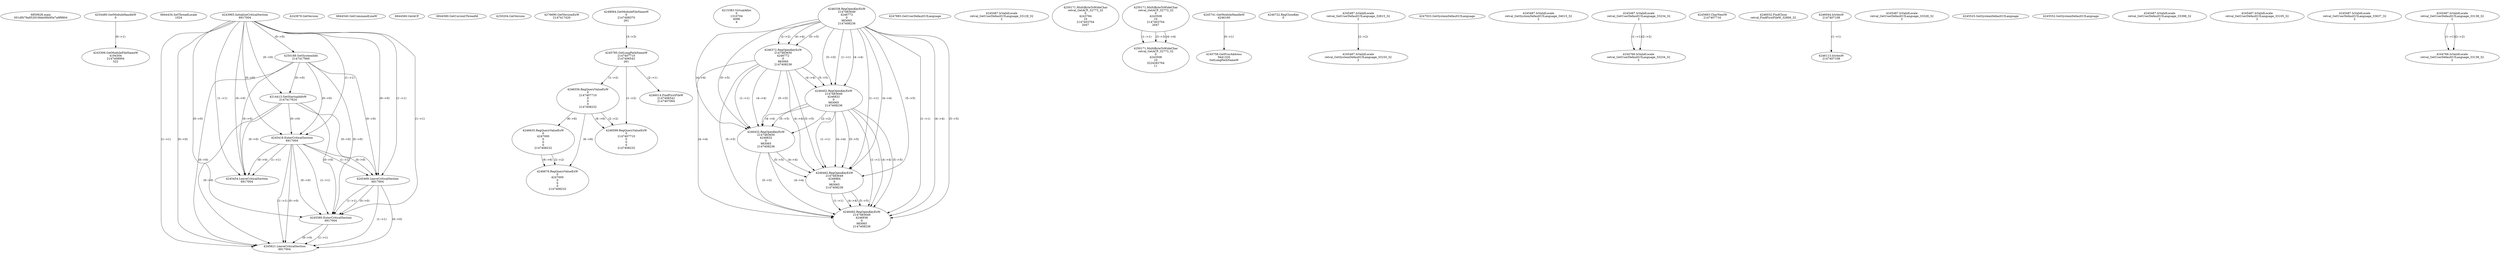 // Global SCDG with merge call
digraph {
	0 [label="6850628.main
001df479a85291fdde06b95e7a9f9804"]
	1 [label="4254480.GetModuleHandleW
0"]
	2 [label="6844434.SetThreadLocale
1024"]
	3 [label="4243965.InitializeCriticalSection
6917004"]
	4 [label="4243979.GetVersion
"]
	5 [label="4250188.GetSystemInfo
2147417660"]
	3 -> 5 [label="(0-->0)"]
	6 [label="6844540.GetCommandLineW
"]
	7 [label="4214413.GetStartupInfoW
2147417624"]
	3 -> 7 [label="(0-->0)"]
	5 -> 7 [label="(0-->0)"]
	8 [label="6844560.GetACP
"]
	9 [label="6844580.GetCurrentThreadId
"]
	10 [label="4250204.GetVersion
"]
	11 [label="4276690.GetVersionExW
2147417420"]
	12 [label="4243306.GetModuleFileNameW
4194304
2147408904
522"]
	1 -> 12 [label="(0-->1)"]
	13 [label="4248064.GetModuleFileNameW
0
2147408370
261"]
	14 [label="4215383.VirtualAlloc
0
1310704
4096
4"]
	15 [label="4246338.RegOpenKeyExW
2147483649
4246772
0
983065
2147408236"]
	16 [label="4246372.RegOpenKeyExW
2147483650
4246772
0
983065
2147408236"]
	15 -> 16 [label="(2-->2)"]
	15 -> 16 [label="(4-->4)"]
	15 -> 16 [label="(5-->5)"]
	17 [label="4246402.RegOpenKeyExW
2147483649
4246832
0
983065
2147408236"]
	15 -> 17 [label="(1-->1)"]
	15 -> 17 [label="(4-->4)"]
	16 -> 17 [label="(4-->4)"]
	15 -> 17 [label="(5-->5)"]
	16 -> 17 [label="(5-->5)"]
	18 [label="4246432.RegOpenKeyExW
2147483650
4246832
0
983065
2147408236"]
	16 -> 18 [label="(1-->1)"]
	17 -> 18 [label="(2-->2)"]
	15 -> 18 [label="(4-->4)"]
	16 -> 18 [label="(4-->4)"]
	17 -> 18 [label="(4-->4)"]
	15 -> 18 [label="(5-->5)"]
	16 -> 18 [label="(5-->5)"]
	17 -> 18 [label="(5-->5)"]
	19 [label="4246462.RegOpenKeyExW
2147483649
4246884
0
983065
2147408236"]
	15 -> 19 [label="(1-->1)"]
	17 -> 19 [label="(1-->1)"]
	15 -> 19 [label="(4-->4)"]
	16 -> 19 [label="(4-->4)"]
	17 -> 19 [label="(4-->4)"]
	18 -> 19 [label="(4-->4)"]
	15 -> 19 [label="(5-->5)"]
	16 -> 19 [label="(5-->5)"]
	17 -> 19 [label="(5-->5)"]
	18 -> 19 [label="(5-->5)"]
	20 [label="4246492.RegOpenKeyExW
2147483649
4246936
0
983065
2147408236"]
	15 -> 20 [label="(1-->1)"]
	17 -> 20 [label="(1-->1)"]
	19 -> 20 [label="(1-->1)"]
	15 -> 20 [label="(4-->4)"]
	16 -> 20 [label="(4-->4)"]
	17 -> 20 [label="(4-->4)"]
	18 -> 20 [label="(4-->4)"]
	19 -> 20 [label="(4-->4)"]
	15 -> 20 [label="(5-->5)"]
	16 -> 20 [label="(5-->5)"]
	17 -> 20 [label="(5-->5)"]
	18 -> 20 [label="(5-->5)"]
	19 -> 20 [label="(5-->5)"]
	21 [label="4247883.GetUserDefaultUILanguage
"]
	22 [label="4245418.EnterCriticalSection
6917004"]
	3 -> 22 [label="(1-->1)"]
	3 -> 22 [label="(0-->0)"]
	5 -> 22 [label="(0-->0)"]
	7 -> 22 [label="(0-->0)"]
	23 [label="4245469.LeaveCriticalSection
6917004"]
	3 -> 23 [label="(1-->1)"]
	22 -> 23 [label="(1-->1)"]
	3 -> 23 [label="(0-->0)"]
	5 -> 23 [label="(0-->0)"]
	7 -> 23 [label="(0-->0)"]
	22 -> 23 [label="(0-->0)"]
	24 [label="4245487.IsValidLocale
retval_GetUserDefaultUILanguage_33129_32
2"]
	25 [label="4250171.MultiByteToWideChar
retval_GetACP_32773_32
0
4243784
10
2147403704
2047"]
	26 [label="4250171.MultiByteToWideChar
retval_GetACP_32773_32
0
4243508
10
2147403704
2047"]
	27 [label="4250171.MultiByteToWideChar
retval_GetACP_32773_32
0
4243508
10
3224282764
11"]
	26 -> 27 [label="(1-->1)"]
	26 -> 27 [label="(3-->3)"]
	26 -> 27 [label="(4-->4)"]
	28 [label="4245741.GetModuleHandleW
4246160"]
	29 [label="4245758.GetProcAddress
9441320
GetLongPathNameW"]
	28 -> 29 [label="(0-->1)"]
	30 [label="4245785.GetLongPathNameW
2147407710
2147406542
261"]
	13 -> 30 [label="(3-->3)"]
	31 [label="4246556.RegQueryValueExW
0
2147407710
0
0
0
2147408232"]
	30 -> 31 [label="(1-->2)"]
	32 [label="4246599.RegQueryValueExW
0
2147407710
0
0
0
2147408232"]
	30 -> 32 [label="(1-->2)"]
	31 -> 32 [label="(2-->2)"]
	31 -> 32 [label="(6-->6)"]
	33 [label="4246722.RegCloseKey
0"]
	34 [label="4245487.IsValidLocale
retval_GetUserDefaultUILanguage_32815_32
2"]
	35 [label="4245580.EnterCriticalSection
6917004"]
	3 -> 35 [label="(1-->1)"]
	22 -> 35 [label="(1-->1)"]
	23 -> 35 [label="(1-->1)"]
	3 -> 35 [label="(0-->0)"]
	5 -> 35 [label="(0-->0)"]
	7 -> 35 [label="(0-->0)"]
	22 -> 35 [label="(0-->0)"]
	23 -> 35 [label="(0-->0)"]
	36 [label="4245621.LeaveCriticalSection
6917004"]
	3 -> 36 [label="(1-->1)"]
	22 -> 36 [label="(1-->1)"]
	23 -> 36 [label="(1-->1)"]
	35 -> 36 [label="(1-->1)"]
	3 -> 36 [label="(0-->0)"]
	5 -> 36 [label="(0-->0)"]
	7 -> 36 [label="(0-->0)"]
	22 -> 36 [label="(0-->0)"]
	23 -> 36 [label="(0-->0)"]
	35 -> 36 [label="(0-->0)"]
	37 [label="4247923.GetSystemDefaultUILanguage
"]
	38 [label="4245487.IsValidLocale
retval_GetSystemDefaultUILanguage_33103_32
2"]
	34 -> 38 [label="(2-->2)"]
	39 [label="4246635.RegQueryValueExW
0
4247000
0
0
0
2147408232"]
	31 -> 39 [label="(6-->6)"]
	40 [label="4246676.RegQueryValueExW
0
4247000
0
0
0
2147408232"]
	39 -> 40 [label="(2-->2)"]
	31 -> 40 [label="(6-->6)"]
	39 -> 40 [label="(6-->6)"]
	41 [label="4245454.LeaveCriticalSection
6917004"]
	3 -> 41 [label="(1-->1)"]
	22 -> 41 [label="(1-->1)"]
	3 -> 41 [label="(0-->0)"]
	5 -> 41 [label="(0-->0)"]
	7 -> 41 [label="(0-->0)"]
	22 -> 41 [label="(0-->0)"]
	42 [label="4245487.IsValidLocale
retval_GetSystemDefaultUILanguage_34015_32
2"]
	43 [label="4245487.IsValidLocale
retval_GetUserDefaultUILanguage_33234_32
2"]
	44 [label="4245683.CharNextW
2147407716"]
	45 [label="4246014.FindFirstFileW
2147406542
2147407064"]
	30 -> 45 [label="(2-->1)"]
	46 [label="4246032.FindClose
retval_FindFirstFileW_32806_32"]
	47 [label="4246044.lstrlenW
2147407108"]
	48 [label="4246113.lstrlenW
2147407108"]
	47 -> 48 [label="(1-->1)"]
	49 [label="4245487.IsValidLocale
retval_GetUserDefaultUILanguage_33328_32
2"]
	50 [label="4244766.IsValidLocale
retval_GetUserDefaultUILanguage_33234_32
2"]
	43 -> 50 [label="(1-->1)"]
	43 -> 50 [label="(2-->2)"]
	51 [label="4245525.GetSystemDefaultUILanguage
"]
	52 [label="4245552.GetSystemDefaultUILanguage
"]
	53 [label="4245487.IsValidLocale
retval_GetUserDefaultUILanguage_33398_32
2"]
	54 [label="4245487.IsValidLocale
retval_GetUserDefaultUILanguage_33105_32
2"]
	55 [label="4245487.IsValidLocale
retval_GetUserDefaultUILanguage_33637_32
2"]
	56 [label="4245487.IsValidLocale
retval_GetUserDefaultUILanguage_33138_32
2"]
	57 [label="4244766.IsValidLocale
retval_GetUserDefaultUILanguage_33138_32
2"]
	56 -> 57 [label="(1-->1)"]
	56 -> 57 [label="(2-->2)"]
}
